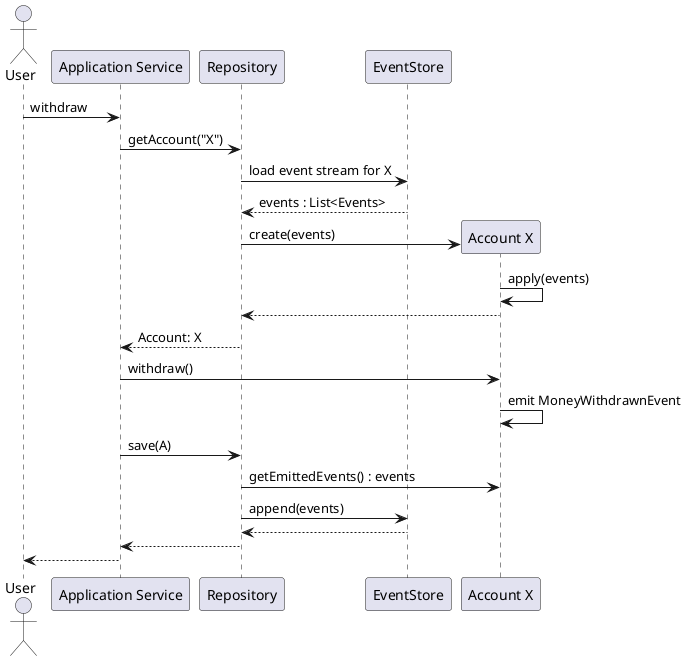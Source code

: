 @startuml

actor "User" as U
participant "Application Service" as AS
participant "Repository" as R
participant "EventStore" as ES

U -> AS: withdraw
AS -> R: getAccount("X")
R -> ES: load event stream for X
R <-- ES: events : List<Events>
create "Account X" as A
R ->  A: create(events)
A -> A: apply(events)
R <-- A
AS <-- R: Account: X
AS -> A: withdraw()
A -> A: emit MoneyWithdrawnEvent
AS -> R: save(A)
R -> A: getEmittedEvents() : events
R -> ES: append(events)
R <-- ES
AS <-- R
U <-- AS

@enduml